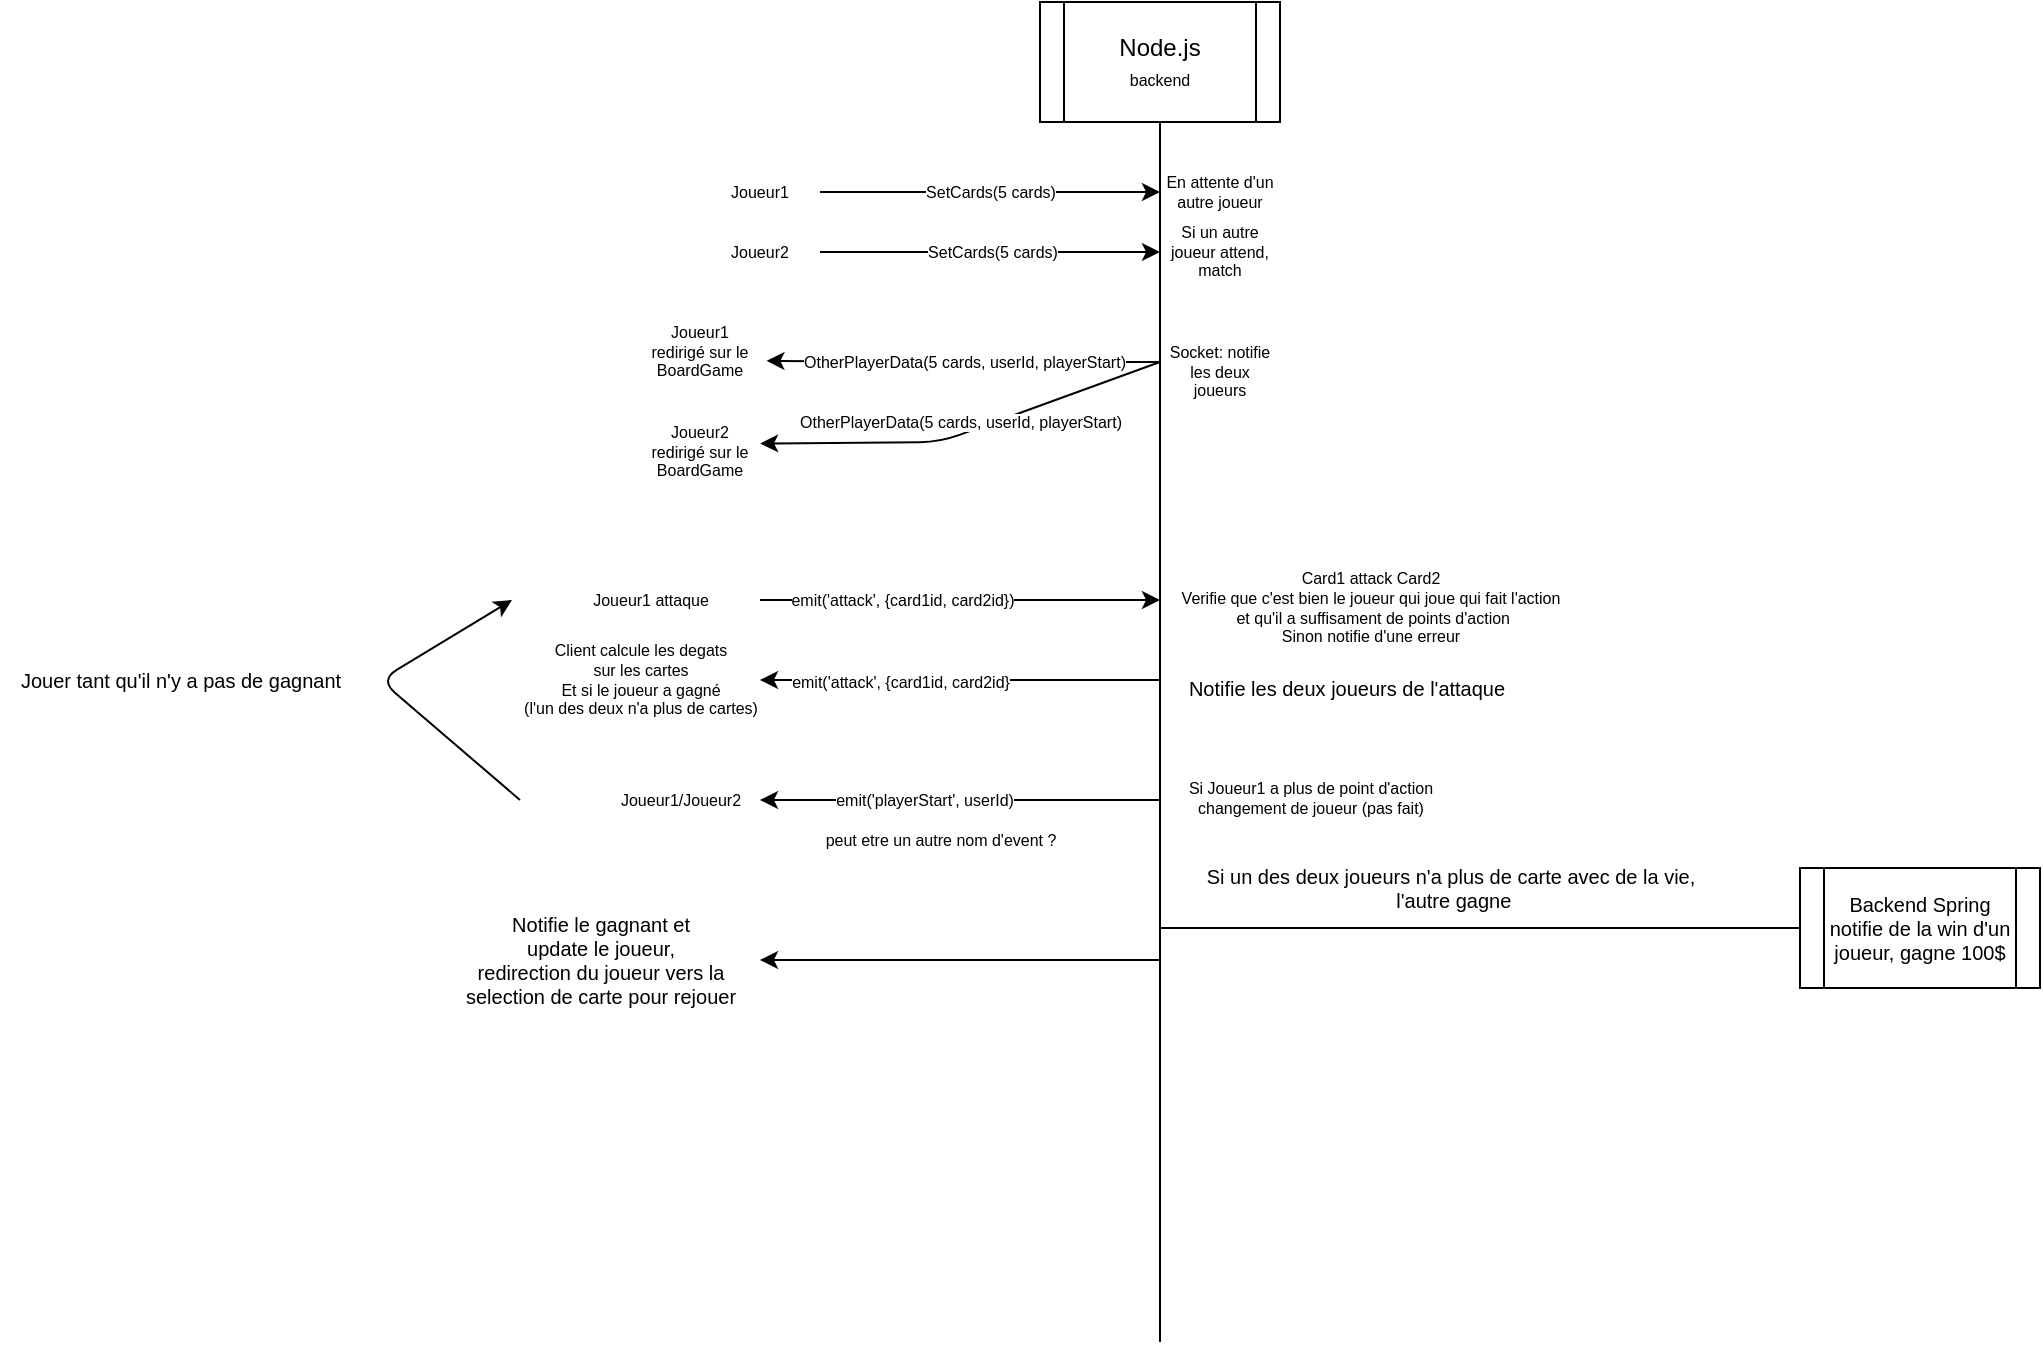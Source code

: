 <mxfile>
    <diagram id="grlL0IaOPrZkWWLPt15i" name="Page-1">
        <mxGraphModel dx="1452" dy="387" grid="1" gridSize="10" guides="1" tooltips="1" connect="1" arrows="1" fold="1" page="1" pageScale="1" pageWidth="827" pageHeight="1169" background="none" math="0" shadow="0">
            <root>
                <mxCell id="0"/>
                <mxCell id="1" parent="0"/>
                <mxCell id="2" value="" style="endArrow=none;html=1;entryX=0.5;entryY=1;entryDx=0;entryDy=0;" parent="1" target="3" edge="1">
                    <mxGeometry width="50" height="50" relative="1" as="geometry">
                        <mxPoint x="320" y="810" as="sourcePoint"/>
                        <mxPoint x="320" y="210" as="targetPoint"/>
                    </mxGeometry>
                </mxCell>
                <mxCell id="3" value="Node.js&lt;br&gt;&lt;font style=&quot;font-size: 8px;&quot;&gt;backend&lt;/font&gt;" style="shape=process;whiteSpace=wrap;html=1;backgroundOutline=1;" parent="1" vertex="1">
                    <mxGeometry x="260" y="140" width="120" height="60" as="geometry"/>
                </mxCell>
                <mxCell id="5" value="Joueur1" style="text;html=1;strokeColor=none;fillColor=none;align=center;verticalAlign=middle;whiteSpace=wrap;rounded=0;fontSize=8;" parent="1" vertex="1">
                    <mxGeometry x="90" y="220" width="60" height="30" as="geometry"/>
                </mxCell>
                <mxCell id="6" value="SetCards(5 cards)" style="endArrow=classic;html=1;fontSize=8;exitX=1;exitY=0.5;exitDx=0;exitDy=0;" parent="1" source="5" edge="1">
                    <mxGeometry width="50" height="50" relative="1" as="geometry">
                        <mxPoint x="280" y="340" as="sourcePoint"/>
                        <mxPoint x="320" y="235" as="targetPoint"/>
                        <mxPoint as="offset"/>
                    </mxGeometry>
                </mxCell>
                <mxCell id="8" value="En attente d'un autre joueur" style="text;html=1;strokeColor=none;fillColor=none;align=center;verticalAlign=middle;whiteSpace=wrap;rounded=0;fontSize=8;" parent="1" vertex="1">
                    <mxGeometry x="320" y="220" width="60" height="30" as="geometry"/>
                </mxCell>
                <mxCell id="9" value="Joueur2" style="text;html=1;strokeColor=none;fillColor=none;align=center;verticalAlign=middle;whiteSpace=wrap;rounded=0;fontSize=8;" parent="1" vertex="1">
                    <mxGeometry x="90" y="250" width="60" height="30" as="geometry"/>
                </mxCell>
                <mxCell id="10" value="SetCards(5 cards)" style="endArrow=classic;html=1;fontSize=8;exitX=1;exitY=0.5;exitDx=0;exitDy=0;" parent="1" source="9" edge="1">
                    <mxGeometry x="0.003" width="50" height="50" relative="1" as="geometry">
                        <mxPoint x="280" y="370" as="sourcePoint"/>
                        <mxPoint x="320" y="265" as="targetPoint"/>
                        <Array as="points">
                            <mxPoint x="180" y="265"/>
                        </Array>
                        <mxPoint as="offset"/>
                    </mxGeometry>
                </mxCell>
                <mxCell id="11" value="Si un autre joueur attend, match" style="text;html=1;strokeColor=none;fillColor=none;align=center;verticalAlign=middle;whiteSpace=wrap;rounded=0;fontSize=8;" parent="1" vertex="1">
                    <mxGeometry x="320" y="250" width="60" height="30" as="geometry"/>
                </mxCell>
                <mxCell id="12" value="OtherPlayerData(5 cards, userId, playerStart)" style="endArrow=classic;html=1;fontSize=8;entryX=1.054;entryY=0.647;entryDx=0;entryDy=0;entryPerimeter=0;" parent="1" target="15" edge="1">
                    <mxGeometry x="-0.002" width="50" height="50" relative="1" as="geometry">
                        <mxPoint x="320" y="320" as="sourcePoint"/>
                        <mxPoint x="150" y="320" as="targetPoint"/>
                        <Array as="points">
                            <mxPoint x="200" y="320"/>
                        </Array>
                        <mxPoint as="offset"/>
                    </mxGeometry>
                </mxCell>
                <mxCell id="13" value="OtherPlayerData(5 cards, userId, playerStart)" style="endArrow=classic;html=1;fontSize=8;entryX=1.001;entryY=0.359;entryDx=0;entryDy=0;entryPerimeter=0;" parent="1" target="16" edge="1">
                    <mxGeometry x="0.007" y="-6" width="50" height="50" relative="1" as="geometry">
                        <mxPoint x="320" y="320" as="sourcePoint"/>
                        <mxPoint x="150" y="360" as="targetPoint"/>
                        <Array as="points">
                            <mxPoint x="210" y="360"/>
                        </Array>
                        <mxPoint as="offset"/>
                    </mxGeometry>
                </mxCell>
                <mxCell id="14" value="Socket: notifie les deux joueurs" style="text;html=1;strokeColor=none;fillColor=none;align=center;verticalAlign=middle;whiteSpace=wrap;rounded=0;fontSize=8;" parent="1" vertex="1">
                    <mxGeometry x="320" y="310" width="60" height="30" as="geometry"/>
                </mxCell>
                <mxCell id="15" value="Joueur1&lt;br&gt;redirigé sur le BoardGame" style="text;html=1;strokeColor=none;fillColor=none;align=center;verticalAlign=middle;whiteSpace=wrap;rounded=0;fontSize=8;" parent="1" vertex="1">
                    <mxGeometry x="60" y="300" width="60" height="30" as="geometry"/>
                </mxCell>
                <mxCell id="16" value="Joueur2&lt;br&gt;redirigé sur le BoardGame" style="text;html=1;strokeColor=none;fillColor=none;align=center;verticalAlign=middle;whiteSpace=wrap;rounded=0;fontSize=8;" parent="1" vertex="1">
                    <mxGeometry x="60" y="350" width="60" height="30" as="geometry"/>
                </mxCell>
                <mxCell id="31" value="" style="endArrow=classic;html=1;fontSize=8;" parent="1" edge="1">
                    <mxGeometry width="50" height="50" relative="1" as="geometry">
                        <mxPoint x="120" y="439.0" as="sourcePoint"/>
                        <mxPoint x="320" y="439.0" as="targetPoint"/>
                    </mxGeometry>
                </mxCell>
                <mxCell id="32" value="emit('attack', {card1id, card2id})" style="edgeLabel;html=1;align=center;verticalAlign=middle;resizable=0;points=[];fontSize=8;" parent="31" vertex="1" connectable="0">
                    <mxGeometry x="-0.556" relative="1" as="geometry">
                        <mxPoint x="26" as="offset"/>
                    </mxGeometry>
                </mxCell>
                <mxCell id="33" value="Joueur1 attaque" style="text;html=1;align=center;verticalAlign=middle;resizable=0;points=[];autosize=1;strokeColor=none;fillColor=none;fontSize=8;" parent="1" vertex="1">
                    <mxGeometry x="25" y="429" width="80" height="20" as="geometry"/>
                </mxCell>
                <mxCell id="34" value="Card1 attack Card2&lt;br&gt;Verifie que c'est bien le joueur qui joue qui fait l'action&lt;br&gt;&amp;nbsp;et qu'il a suffisament de points d'action&lt;br&gt;Sinon notifie d'une erreur" style="text;html=1;align=center;verticalAlign=middle;resizable=0;points=[];autosize=1;strokeColor=none;fillColor=none;fontSize=8;" parent="1" vertex="1">
                    <mxGeometry x="320" y="418" width="210" height="50" as="geometry"/>
                </mxCell>
                <mxCell id="35" value="" style="endArrow=classic;html=1;fontSize=8;" parent="1" edge="1">
                    <mxGeometry width="50" height="50" relative="1" as="geometry">
                        <mxPoint x="320" y="479" as="sourcePoint"/>
                        <mxPoint x="120" y="479" as="targetPoint"/>
                    </mxGeometry>
                </mxCell>
                <mxCell id="36" value="emit('attack',&amp;nbsp;{card1id, card2id}" style="edgeLabel;html=1;align=center;verticalAlign=middle;resizable=0;points=[];fontSize=8;" parent="35" vertex="1" connectable="0">
                    <mxGeometry x="0.307" y="1" relative="1" as="geometry">
                        <mxPoint as="offset"/>
                    </mxGeometry>
                </mxCell>
                <mxCell id="37" value="Client calcule les degats &lt;br&gt;sur les cartes&lt;br&gt;Et si le joueur a gagné&lt;br&gt;(l'un des deux n'a plus de cartes)" style="text;html=1;align=center;verticalAlign=middle;resizable=0;points=[];autosize=1;strokeColor=none;fillColor=none;fontSize=8;" parent="1" vertex="1">
                    <mxGeometry x="-10" y="454" width="140" height="50" as="geometry"/>
                </mxCell>
                <mxCell id="38" value="Si Joueur1 a plus de point d'action&lt;br&gt;changement de joueur (pas fait)" style="text;html=1;align=center;verticalAlign=middle;resizable=0;points=[];autosize=1;strokeColor=none;fillColor=none;fontSize=8;" parent="1" vertex="1">
                    <mxGeometry x="320" y="523" width="150" height="30" as="geometry"/>
                </mxCell>
                <mxCell id="39" value="" style="endArrow=classic;html=1;fontSize=8;" parent="1" edge="1">
                    <mxGeometry width="50" height="50" relative="1" as="geometry">
                        <mxPoint x="320" y="539" as="sourcePoint"/>
                        <mxPoint x="120" y="539" as="targetPoint"/>
                    </mxGeometry>
                </mxCell>
                <mxCell id="41" value="emit('playerStart', userId)" style="edgeLabel;html=1;align=center;verticalAlign=middle;resizable=0;points=[];fontSize=8;" parent="39" vertex="1" connectable="0">
                    <mxGeometry x="0.182" relative="1" as="geometry">
                        <mxPoint as="offset"/>
                    </mxGeometry>
                </mxCell>
                <mxCell id="40" value="Joueur1/Joueur2" style="text;html=1;align=center;verticalAlign=middle;resizable=0;points=[];autosize=1;strokeColor=none;fillColor=none;fontSize=8;" parent="1" vertex="1">
                    <mxGeometry x="40" y="529" width="80" height="20" as="geometry"/>
                </mxCell>
                <mxCell id="43" value="peut etre un autre nom d'event ?" style="text;html=1;align=center;verticalAlign=middle;resizable=0;points=[];autosize=1;strokeColor=none;fillColor=none;fontSize=8;" parent="1" vertex="1">
                    <mxGeometry x="140" y="549" width="140" height="20" as="geometry"/>
                </mxCell>
                <mxCell id="45" value="" style="endArrow=classic;html=1;fontSize=8;" parent="1" edge="1">
                    <mxGeometry width="50" height="50" relative="1" as="geometry">
                        <mxPoint y="539" as="sourcePoint"/>
                        <mxPoint x="-4" y="439" as="targetPoint"/>
                        <Array as="points">
                            <mxPoint x="-70" y="479"/>
                        </Array>
                    </mxGeometry>
                </mxCell>
                <mxCell id="46" value="&lt;font style=&quot;font-size: 10px;&quot;&gt;Notifie les deux joueurs de l'attaque&lt;/font&gt;" style="text;html=1;align=center;verticalAlign=middle;resizable=0;points=[];autosize=1;strokeColor=none;fillColor=none;" parent="1" vertex="1">
                    <mxGeometry x="323" y="468" width="180" height="30" as="geometry"/>
                </mxCell>
                <mxCell id="47" value="Jouer tant qu'il n'y a pas de gagnant" style="text;html=1;align=center;verticalAlign=middle;resizable=0;points=[];autosize=1;strokeColor=none;fillColor=none;fontSize=10;" parent="1" vertex="1">
                    <mxGeometry x="-260" y="464" width="180" height="30" as="geometry"/>
                </mxCell>
                <mxCell id="49" value="Si un des deux joueurs n'a plus de carte avec de la vie,&lt;br&gt;&amp;nbsp;l'autre gagne" style="text;html=1;align=center;verticalAlign=middle;resizable=0;points=[];autosize=1;strokeColor=none;fillColor=none;fontSize=10;" parent="1" vertex="1">
                    <mxGeometry x="330" y="563" width="270" height="40" as="geometry"/>
                </mxCell>
                <mxCell id="51" value="" style="endArrow=classic;html=1;fontSize=10;" parent="1" edge="1">
                    <mxGeometry width="50" height="50" relative="1" as="geometry">
                        <mxPoint x="320" y="603" as="sourcePoint"/>
                        <mxPoint x="661.905" y="603" as="targetPoint"/>
                    </mxGeometry>
                </mxCell>
                <mxCell id="53" value="Backend Spring&lt;br&gt;notifie de la win d'un joueur, gagne 100$" style="shape=process;whiteSpace=wrap;html=1;backgroundOutline=1;fontSize=10;" parent="1" vertex="1">
                    <mxGeometry x="640" y="573" width="120" height="60" as="geometry"/>
                </mxCell>
                <mxCell id="54" value="" style="endArrow=classic;html=1;fontSize=10;" parent="1" edge="1">
                    <mxGeometry width="50" height="50" relative="1" as="geometry">
                        <mxPoint x="320" y="619" as="sourcePoint"/>
                        <mxPoint x="120" y="619" as="targetPoint"/>
                    </mxGeometry>
                </mxCell>
                <mxCell id="55" value="Notifie le gagnant et&lt;br&gt;update le joueur,&lt;br&gt;redirection du joueur vers la &lt;br&gt;selection de carte pour rejouer" style="text;html=1;align=center;verticalAlign=middle;resizable=0;points=[];autosize=1;strokeColor=none;fillColor=none;fontSize=10;" parent="1" vertex="1">
                    <mxGeometry x="-40" y="589" width="160" height="60" as="geometry"/>
                </mxCell>
            </root>
        </mxGraphModel>
    </diagram>
</mxfile>